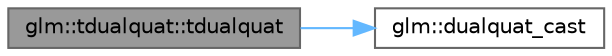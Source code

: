 digraph "glm::tdualquat::tdualquat"
{
 // LATEX_PDF_SIZE
  bgcolor="transparent";
  edge [fontname=Helvetica,fontsize=10,labelfontname=Helvetica,labelfontsize=10];
  node [fontname=Helvetica,fontsize=10,shape=box,height=0.2,width=0.4];
  rankdir="LR";
  Node1 [id="Node000001",label="glm::tdualquat::tdualquat",height=0.2,width=0.4,color="gray40", fillcolor="grey60", style="filled", fontcolor="black",tooltip=" "];
  Node1 -> Node2 [id="edge3_Node000001_Node000002",color="steelblue1",style="solid",tooltip=" "];
  Node2 [id="Node000002",label="glm::dualquat_cast",height=0.2,width=0.4,color="grey40", fillcolor="white", style="filled",URL="$group__gtx__dual__quaternion.html#ga752ed38a7e05cea2cd8aa5936f7187dc",tooltip=" "];
}
